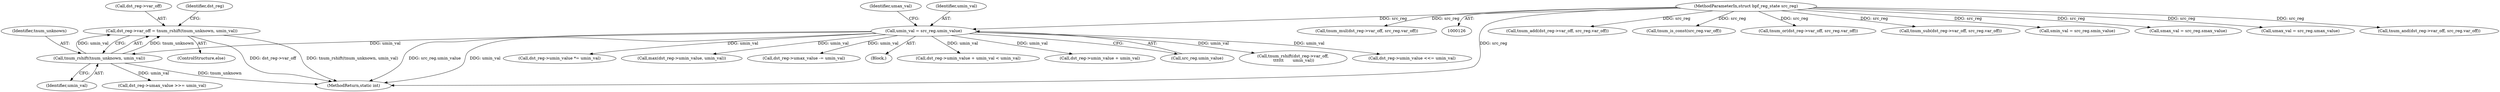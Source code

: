 digraph "0_linux_4374f256ce8182019353c0c639bb8d0695b4c941@pointer" {
"1000767" [label="(Call,dst_reg->var_off = tnum_rshift(tnum_unknown, umin_val))"];
"1000771" [label="(Call,tnum_rshift(tnum_unknown, umin_val))"];
"1000173" [label="(Call,umin_val = src_reg.umin_value)"];
"1000130" [label="(MethodParameterIn,struct bpf_reg_state src_reg)"];
"1000768" [label="(Call,dst_reg->var_off)"];
"1000130" [label="(MethodParameterIn,struct bpf_reg_state src_reg)"];
"1000131" [label="(Block,)"];
"1000277" [label="(Call,tnum_add(dst_reg->var_off, src_reg.var_off))"];
"1000185" [label="(Call,tnum_is_const(src_reg.var_off))"];
"1000563" [label="(Call,tnum_or(dst_reg->var_off, src_reg.var_off))"];
"1000767" [label="(Call,dst_reg->var_off = tnum_rshift(tnum_unknown, umin_val))"];
"1000773" [label="(Identifier,umin_val)"];
"1000236" [label="(Call,dst_reg->umin_value + umin_val < umin_val)"];
"1000237" [label="(Call,dst_reg->umin_value + umin_val)"];
"1000354" [label="(Call,tnum_sub(dst_reg->var_off, src_reg.var_off))"];
"1000771" [label="(Call,tnum_rshift(tnum_unknown, umin_val))"];
"1000175" [label="(Call,src_reg.umin_value)"];
"1000761" [label="(Call,tnum_rshift(dst_reg->var_off,\n \t\t\t\t\t\t       umin_val))"];
"1000163" [label="(Call,smin_val = src_reg.smin_value)"];
"1000168" [label="(Call,smax_val = src_reg.smax_value)"];
"1000649" [label="(Call,dst_reg->umin_value <<= umin_val)"];
"1000801" [label="(MethodReturn,static int)"];
"1000406" [label="(Call,dst_reg->umin_value *= umin_val)"];
"1000772" [label="(Identifier,tnum_unknown)"];
"1000178" [label="(Call,umax_val = src_reg.umax_value)"];
"1000174" [label="(Identifier,umin_val)"];
"1000776" [label="(Identifier,dst_reg)"];
"1000474" [label="(Call,tnum_and(dst_reg->var_off, src_reg.var_off))"];
"1000367" [label="(Call,tnum_mul(dst_reg->var_off, src_reg.var_off))"];
"1000574" [label="(Call,max(dst_reg->umin_value, umin_val))"];
"1000173" [label="(Call,umin_val = src_reg.umin_value)"];
"1000179" [label="(Identifier,umax_val)"];
"1000779" [label="(Call,dst_reg->umax_value >>= umin_val)"];
"1000345" [label="(Call,dst_reg->umax_value -= umin_val)"];
"1000766" [label="(ControlStructure,else)"];
"1000767" -> "1000766"  [label="AST: "];
"1000767" -> "1000771"  [label="CFG: "];
"1000768" -> "1000767"  [label="AST: "];
"1000771" -> "1000767"  [label="AST: "];
"1000776" -> "1000767"  [label="CFG: "];
"1000767" -> "1000801"  [label="DDG: dst_reg->var_off"];
"1000767" -> "1000801"  [label="DDG: tnum_rshift(tnum_unknown, umin_val)"];
"1000771" -> "1000767"  [label="DDG: tnum_unknown"];
"1000771" -> "1000767"  [label="DDG: umin_val"];
"1000771" -> "1000773"  [label="CFG: "];
"1000772" -> "1000771"  [label="AST: "];
"1000773" -> "1000771"  [label="AST: "];
"1000771" -> "1000801"  [label="DDG: tnum_unknown"];
"1000173" -> "1000771"  [label="DDG: umin_val"];
"1000771" -> "1000779"  [label="DDG: umin_val"];
"1000173" -> "1000131"  [label="AST: "];
"1000173" -> "1000175"  [label="CFG: "];
"1000174" -> "1000173"  [label="AST: "];
"1000175" -> "1000173"  [label="AST: "];
"1000179" -> "1000173"  [label="CFG: "];
"1000173" -> "1000801"  [label="DDG: src_reg.umin_value"];
"1000173" -> "1000801"  [label="DDG: umin_val"];
"1000130" -> "1000173"  [label="DDG: src_reg"];
"1000173" -> "1000236"  [label="DDG: umin_val"];
"1000173" -> "1000237"  [label="DDG: umin_val"];
"1000173" -> "1000345"  [label="DDG: umin_val"];
"1000173" -> "1000406"  [label="DDG: umin_val"];
"1000173" -> "1000574"  [label="DDG: umin_val"];
"1000173" -> "1000649"  [label="DDG: umin_val"];
"1000173" -> "1000761"  [label="DDG: umin_val"];
"1000130" -> "1000126"  [label="AST: "];
"1000130" -> "1000801"  [label="DDG: src_reg"];
"1000130" -> "1000163"  [label="DDG: src_reg"];
"1000130" -> "1000168"  [label="DDG: src_reg"];
"1000130" -> "1000178"  [label="DDG: src_reg"];
"1000130" -> "1000185"  [label="DDG: src_reg"];
"1000130" -> "1000277"  [label="DDG: src_reg"];
"1000130" -> "1000354"  [label="DDG: src_reg"];
"1000130" -> "1000367"  [label="DDG: src_reg"];
"1000130" -> "1000474"  [label="DDG: src_reg"];
"1000130" -> "1000563"  [label="DDG: src_reg"];
}
